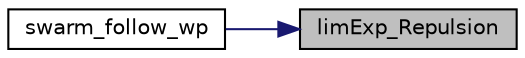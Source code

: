digraph "limExp_Repulsion"
{
 // LATEX_PDF_SIZE
  edge [fontname="Helvetica",fontsize="10",labelfontname="Helvetica",labelfontsize="10"];
  node [fontname="Helvetica",fontsize="10",shape=record];
  rankdir="RL";
  Node1 [label="limExp_Repulsion",height=0.2,width=0.4,color="black", fillcolor="grey75", style="filled", fontcolor="black",tooltip=" "];
  Node1 -> Node2 [dir="back",color="midnightblue",fontsize="10",style="solid",fontname="Helvetica"];
  Node2 [label="swarm_follow_wp",height=0.2,width=0.4,color="black", fillcolor="white", style="filled",URL="$con_steer_8c.html#afeb382646a55be9088c5410da35969f8",tooltip=" "];
}
